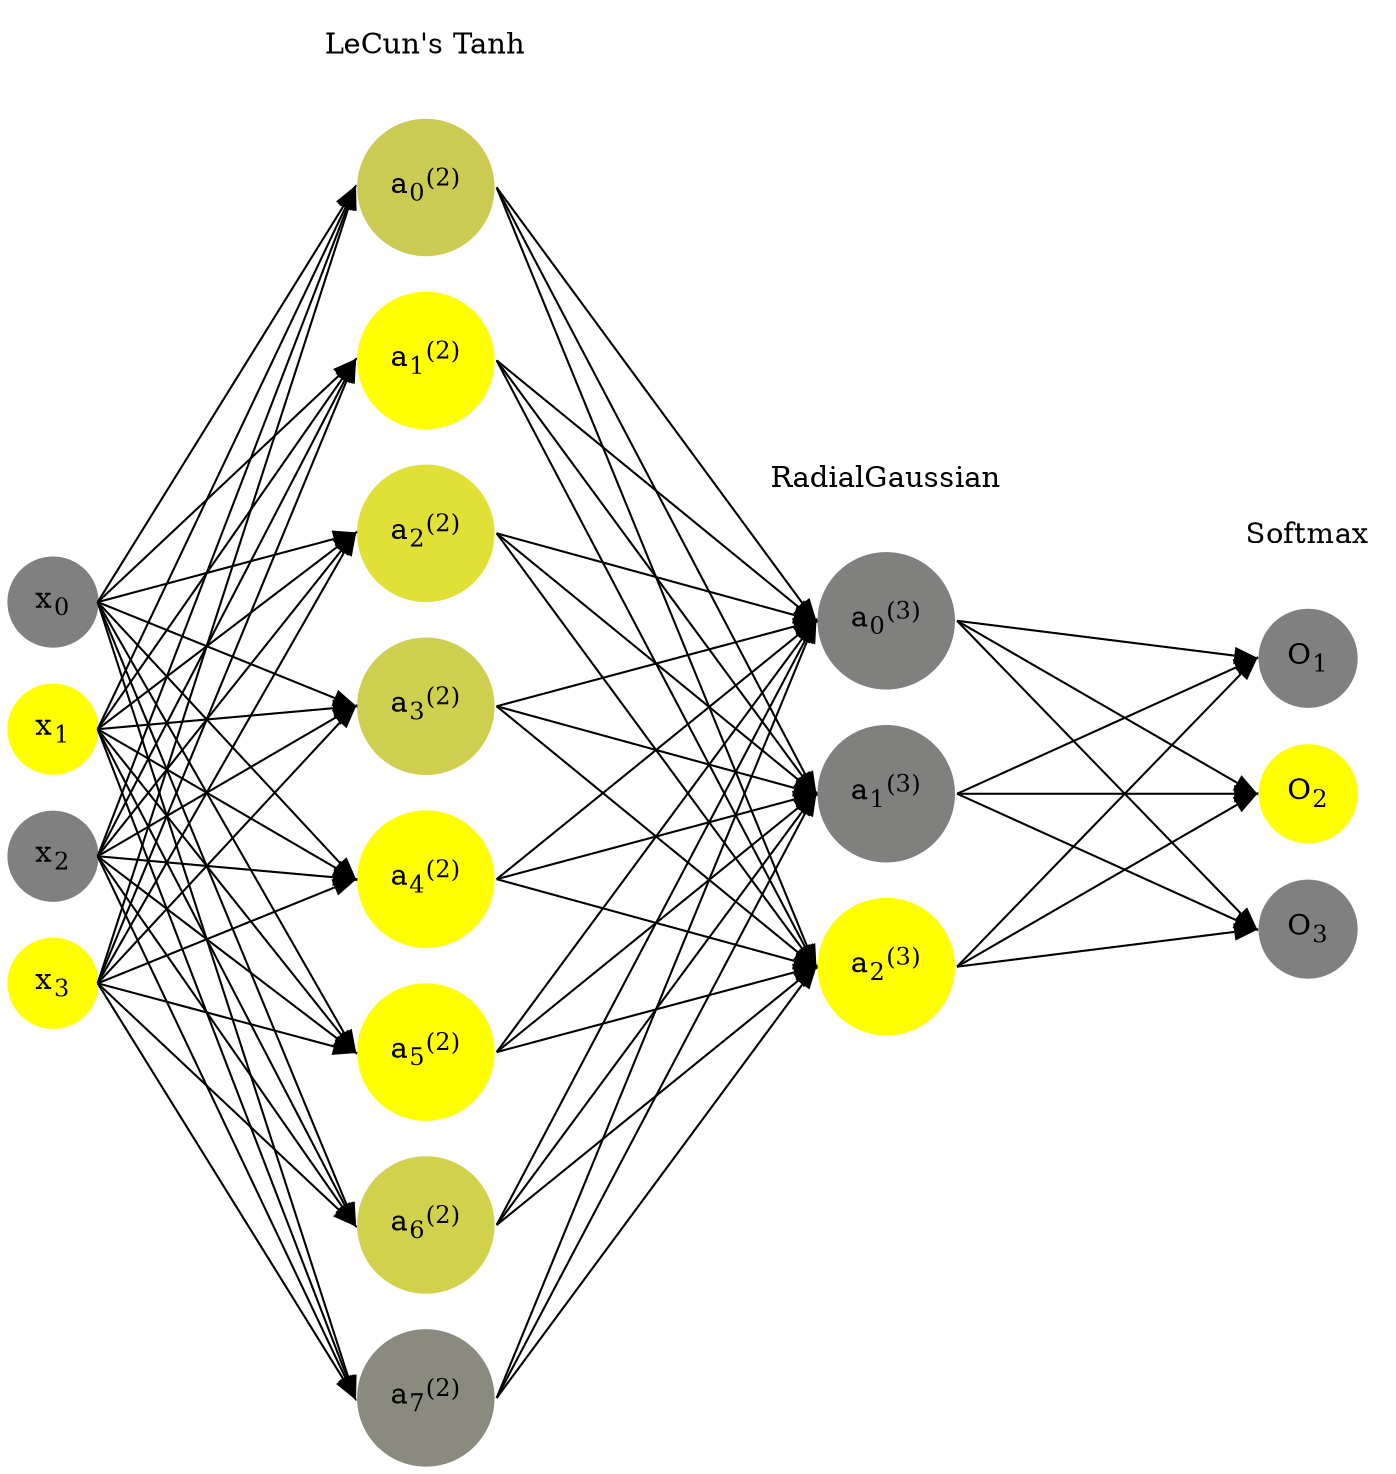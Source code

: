 digraph G {
	rankdir = LR;
	splines=false;
	edge[style=invis];
	ranksep= 1.4;
	{
	node [shape=circle, color="0.1667, 0.0, 0.5", style=filled, fillcolor="0.1667, 0.0, 0.5"];
	x0 [label=<x<sub>0</sub>>];
	}
	{
	node [shape=circle, color="0.1667, 1.0, 1.0", style=filled, fillcolor="0.1667, 1.0, 1.0"];
	x1 [label=<x<sub>1</sub>>];
	}
	{
	node [shape=circle, color="0.1667, 0.0, 0.5", style=filled, fillcolor="0.1667, 0.0, 0.5"];
	x2 [label=<x<sub>2</sub>>];
	}
	{
	node [shape=circle, color="0.1667, 1.0, 1.0", style=filled, fillcolor="0.1667, 1.0, 1.0"];
	x3 [label=<x<sub>3</sub>>];
	}
	{
	node [shape=circle, color="0.1667, 0.591233, 0.795617", style=filled, fillcolor="0.1667, 0.591233, 0.795617"];
	a02 [label=<a<sub>0</sub><sup>(2)</sup>>];
	}
	{
	node [shape=circle, color="0.1667, 1.525646, 1.262823", style=filled, fillcolor="0.1667, 1.525646, 1.262823"];
	a12 [label=<a<sub>1</sub><sup>(2)</sup>>];
	}
	{
	node [shape=circle, color="0.1667, 0.756983, 0.878492", style=filled, fillcolor="0.1667, 0.756983, 0.878492"];
	a22 [label=<a<sub>2</sub><sup>(2)</sup>>];
	}
	{
	node [shape=circle, color="0.1667, 0.613192, 0.806596", style=filled, fillcolor="0.1667, 0.613192, 0.806596"];
	a32 [label=<a<sub>3</sub><sup>(2)</sup>>];
	}
	{
	node [shape=circle, color="0.1667, 1.254602, 1.127301", style=filled, fillcolor="0.1667, 1.254602, 1.127301"];
	a42 [label=<a<sub>4</sub><sup>(2)</sup>>];
	}
	{
	node [shape=circle, color="0.1667, 1.277684, 1.138842", style=filled, fillcolor="0.1667, 1.277684, 1.138842"];
	a52 [label=<a<sub>5</sub><sup>(2)</sup>>];
	}
	{
	node [shape=circle, color="0.1667, 0.638868, 0.819434", style=filled, fillcolor="0.1667, 0.638868, 0.819434"];
	a62 [label=<a<sub>6</sub><sup>(2)</sup>>];
	}
	{
	node [shape=circle, color="0.1667, 0.084002, 0.542001", style=filled, fillcolor="0.1667, 0.084002, 0.542001"];
	a72 [label=<a<sub>7</sub><sup>(2)</sup>>];
	}
	{
	node [shape=circle, color="0.1667, 0.006518, 0.503259", style=filled, fillcolor="0.1667, 0.006518, 0.503259"];
	a03 [label=<a<sub>0</sub><sup>(3)</sup>>];
	}
	{
	node [shape=circle, color="0.1667, 0.001479, 0.500740", style=filled, fillcolor="0.1667, 0.001479, 0.500740"];
	a13 [label=<a<sub>1</sub><sup>(3)</sup>>];
	}
	{
	node [shape=circle, color="0.1667, 0.999960, 0.999980", style=filled, fillcolor="0.1667, 0.999960, 0.999980"];
	a23 [label=<a<sub>2</sub><sup>(3)</sup>>];
	}
	{
	node [shape=circle, color="0.1667, 0.0, 0.5", style=filled, fillcolor="0.1667, 0.0, 0.5"];
	O1 [label=<O<sub>1</sub>>];
	}
	{
	node [shape=circle, color="0.1667, 1.0, 1.0", style=filled, fillcolor="0.1667, 1.0, 1.0"];
	O2 [label=<O<sub>2</sub>>];
	}
	{
	node [shape=circle, color="0.1667, 0.0, 0.5", style=filled, fillcolor="0.1667, 0.0, 0.5"];
	O3 [label=<O<sub>3</sub>>];
	}
	{
	rank=same;
	x0->x1->x2->x3;
	}
	{
	rank=same;
	a02->a12->a22->a32->a42->a52->a62->a72;
	}
	{
	rank=same;
	a03->a13->a23;
	}
	{
	rank=same;
	O1->O2->O3;
	}
	l1 [shape=plaintext,label="LeCun's Tanh"];
	l1->a02;
	{rank=same; l1;a02};
	l2 [shape=plaintext,label="RadialGaussian"];
	l2->a03;
	{rank=same; l2;a03};
	l3 [shape=plaintext,label="Softmax"];
	l3->O1;
	{rank=same; l3;O1};
edge[style=solid, tailport=e, headport=w];
	{x0;x1;x2;x3} -> {a02;a12;a22;a32;a42;a52;a62;a72};
	{a02;a12;a22;a32;a42;a52;a62;a72} -> {a03;a13;a23};
	{a03;a13;a23} -> {O1,O2,O3};
}